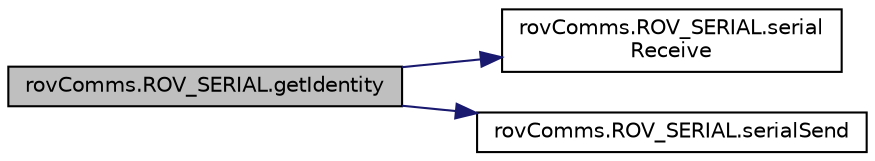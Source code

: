 digraph "rovComms.ROV_SERIAL.getIdentity"
{
 // LATEX_PDF_SIZE
  edge [fontname="Helvetica",fontsize="10",labelfontname="Helvetica",labelfontsize="10"];
  node [fontname="Helvetica",fontsize="10",shape=record];
  rankdir="LR";
  Node1 [label="rovComms.ROV_SERIAL.getIdentity",height=0.2,width=0.4,color="black", fillcolor="grey75", style="filled", fontcolor="black",tooltip=" "];
  Node1 -> Node2 [color="midnightblue",fontsize="10",style="solid",fontname="Helvetica"];
  Node2 [label="rovComms.ROV_SERIAL.serial\lReceive",height=0.2,width=0.4,color="black", fillcolor="white", style="filled",URL="$classrov_comms_1_1_r_o_v___s_e_r_i_a_l.html#a1a3bcfaf99c67449b751e8d51a8fe9fa",tooltip=" "];
  Node1 -> Node3 [color="midnightblue",fontsize="10",style="solid",fontname="Helvetica"];
  Node3 [label="rovComms.ROV_SERIAL.serialSend",height=0.2,width=0.4,color="black", fillcolor="white", style="filled",URL="$classrov_comms_1_1_r_o_v___s_e_r_i_a_l.html#a926f0b1e1f572d02fa85fa500b2079ae",tooltip=" "];
}
